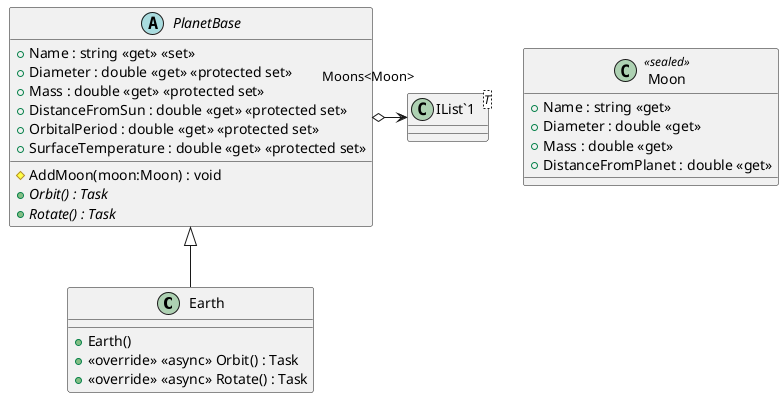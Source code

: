 @startuml
class Earth {
    + Earth()
    + <<override>> <<async>> Orbit() : Task
    + <<override>> <<async>> Rotate() : Task
}
PlanetBase <|-- Earth
class Moon <<sealed>> {
    + Name : string <<get>>
    + Diameter : double <<get>>
    + Mass : double <<get>>
    + DistanceFromPlanet : double <<get>>
}
abstract class PlanetBase {
    + Name : string <<get>> <<set>>
    + Diameter : double <<get>> <<protected set>>
    + Mass : double <<get>> <<protected set>>
    + DistanceFromSun : double <<get>> <<protected set>>
    + OrbitalPeriod : double <<get>> <<protected set>>
    + SurfaceTemperature : double <<get>> <<protected set>>
    # AddMoon(moon:Moon) : void
    + {abstract} Orbit() : Task
    + {abstract} Rotate() : Task
}
class "IList`1"<T> {
}
PlanetBase o-> "Moons<Moon>" "IList`1"
@enduml
